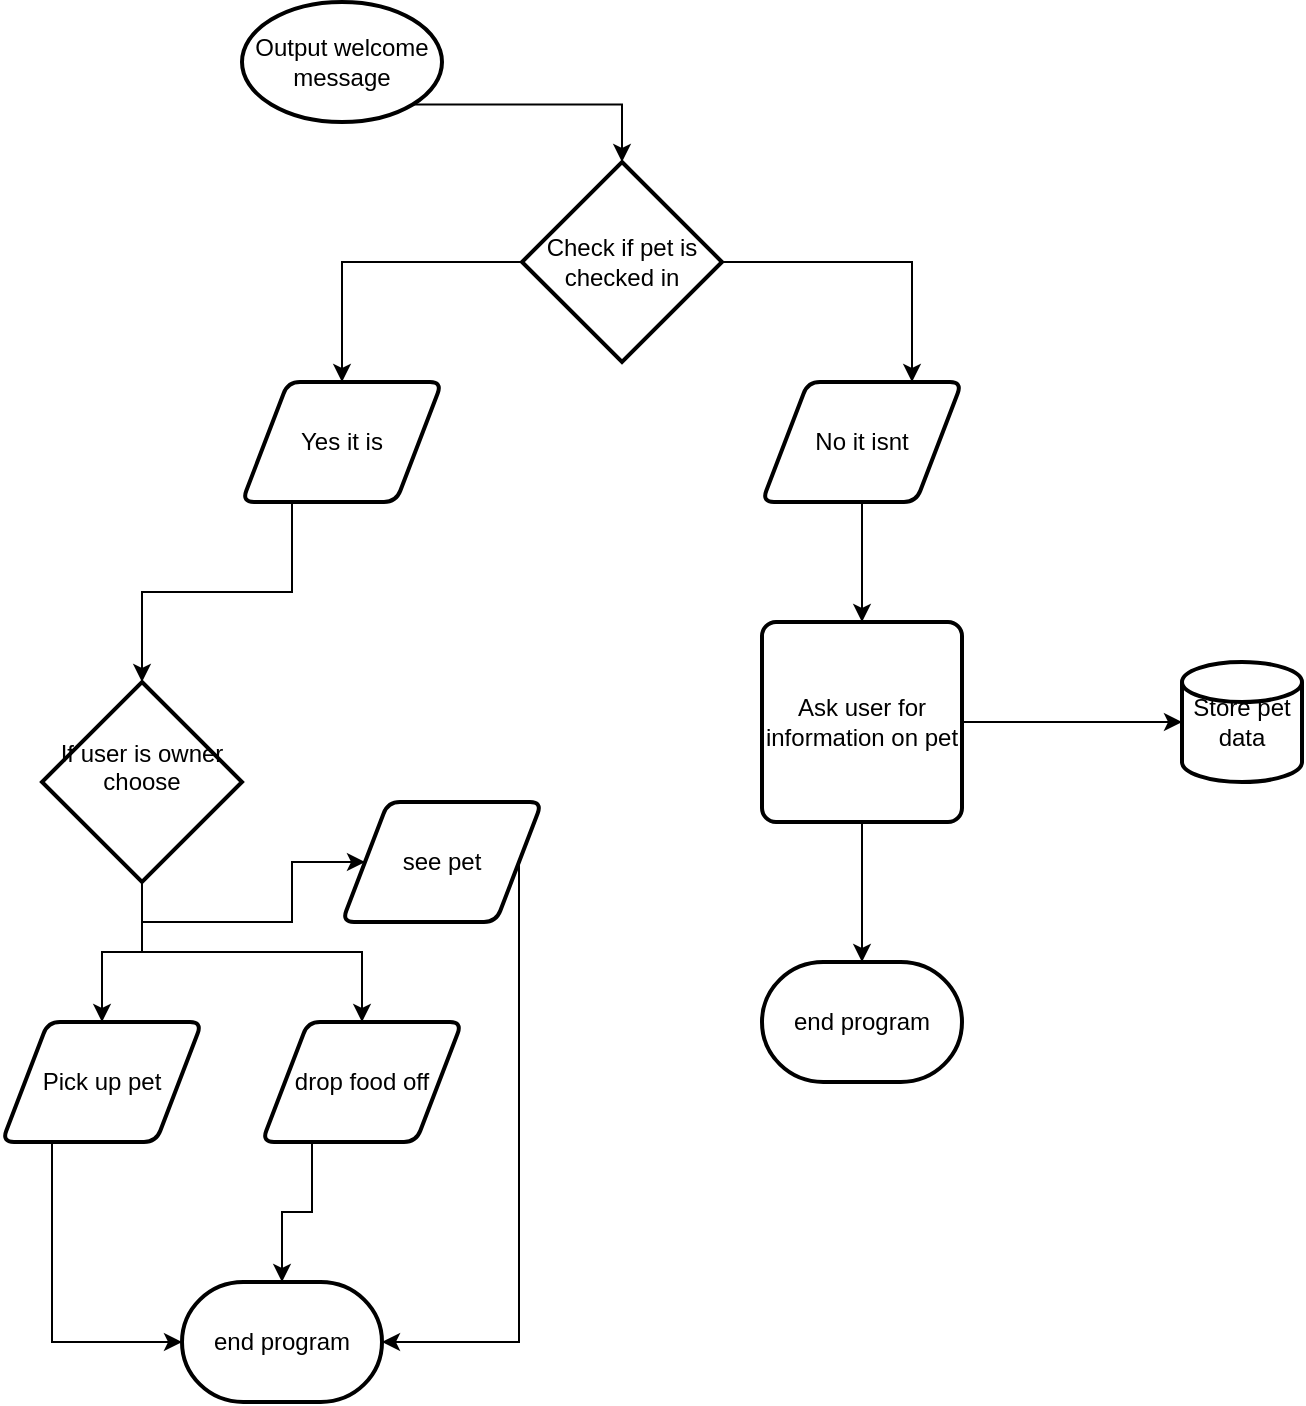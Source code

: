<mxfile version="24.7.6">
  <diagram name="Page-1" id="iFzpvZdFHotuhSdWt_Mr">
    <mxGraphModel dx="1050" dy="626" grid="1" gridSize="10" guides="1" tooltips="1" connect="1" arrows="1" fold="1" page="1" pageScale="1" pageWidth="850" pageHeight="1100" math="0" shadow="0">
      <root>
        <mxCell id="0" />
        <mxCell id="1" parent="0" />
        <mxCell id="CnuzjfT2MIIAcX5FWLCS-3" style="edgeStyle=orthogonalEdgeStyle;rounded=0;orthogonalLoop=1;jettySize=auto;html=1;exitX=0.855;exitY=0.855;exitDx=0;exitDy=0;exitPerimeter=0;" edge="1" parent="1" source="CnuzjfT2MIIAcX5FWLCS-1" target="CnuzjfT2MIIAcX5FWLCS-2">
          <mxGeometry relative="1" as="geometry" />
        </mxCell>
        <mxCell id="CnuzjfT2MIIAcX5FWLCS-1" value="Output welcome message" style="strokeWidth=2;html=1;shape=mxgraph.flowchart.start_1;whiteSpace=wrap;" vertex="1" parent="1">
          <mxGeometry x="130" y="90" width="100" height="60" as="geometry" />
        </mxCell>
        <mxCell id="CnuzjfT2MIIAcX5FWLCS-6" style="edgeStyle=orthogonalEdgeStyle;rounded=0;orthogonalLoop=1;jettySize=auto;html=1;exitX=0;exitY=0.5;exitDx=0;exitDy=0;exitPerimeter=0;" edge="1" parent="1" source="CnuzjfT2MIIAcX5FWLCS-2" target="CnuzjfT2MIIAcX5FWLCS-4">
          <mxGeometry relative="1" as="geometry" />
        </mxCell>
        <mxCell id="CnuzjfT2MIIAcX5FWLCS-7" style="edgeStyle=orthogonalEdgeStyle;rounded=0;orthogonalLoop=1;jettySize=auto;html=1;exitX=1;exitY=0.5;exitDx=0;exitDy=0;exitPerimeter=0;entryX=0.75;entryY=0;entryDx=0;entryDy=0;" edge="1" parent="1" source="CnuzjfT2MIIAcX5FWLCS-2" target="CnuzjfT2MIIAcX5FWLCS-5">
          <mxGeometry relative="1" as="geometry" />
        </mxCell>
        <mxCell id="CnuzjfT2MIIAcX5FWLCS-2" value="Check if pet is checked in" style="strokeWidth=2;html=1;shape=mxgraph.flowchart.decision;whiteSpace=wrap;" vertex="1" parent="1">
          <mxGeometry x="270" y="170" width="100" height="100" as="geometry" />
        </mxCell>
        <mxCell id="CnuzjfT2MIIAcX5FWLCS-4" value="Yes it is" style="shape=parallelogram;html=1;strokeWidth=2;perimeter=parallelogramPerimeter;whiteSpace=wrap;rounded=1;arcSize=12;size=0.23;" vertex="1" parent="1">
          <mxGeometry x="130" y="280" width="100" height="60" as="geometry" />
        </mxCell>
        <mxCell id="CnuzjfT2MIIAcX5FWLCS-9" style="edgeStyle=orthogonalEdgeStyle;rounded=0;orthogonalLoop=1;jettySize=auto;html=1;exitX=0.5;exitY=1;exitDx=0;exitDy=0;entryX=0.5;entryY=0;entryDx=0;entryDy=0;" edge="1" parent="1" source="CnuzjfT2MIIAcX5FWLCS-5" target="CnuzjfT2MIIAcX5FWLCS-8">
          <mxGeometry relative="1" as="geometry" />
        </mxCell>
        <mxCell id="CnuzjfT2MIIAcX5FWLCS-5" value="No it isnt" style="shape=parallelogram;html=1;strokeWidth=2;perimeter=parallelogramPerimeter;whiteSpace=wrap;rounded=1;arcSize=12;size=0.23;" vertex="1" parent="1">
          <mxGeometry x="390" y="280" width="100" height="60" as="geometry" />
        </mxCell>
        <mxCell id="CnuzjfT2MIIAcX5FWLCS-27" style="edgeStyle=orthogonalEdgeStyle;rounded=0;orthogonalLoop=1;jettySize=auto;html=1;exitX=1;exitY=0.5;exitDx=0;exitDy=0;" edge="1" parent="1" source="CnuzjfT2MIIAcX5FWLCS-8" target="CnuzjfT2MIIAcX5FWLCS-26">
          <mxGeometry relative="1" as="geometry" />
        </mxCell>
        <mxCell id="CnuzjfT2MIIAcX5FWLCS-8" value="&lt;div&gt;Ask user for information on pet&lt;/div&gt;" style="rounded=1;whiteSpace=wrap;html=1;absoluteArcSize=1;arcSize=14;strokeWidth=2;" vertex="1" parent="1">
          <mxGeometry x="390" y="400" width="100" height="100" as="geometry" />
        </mxCell>
        <mxCell id="CnuzjfT2MIIAcX5FWLCS-16" style="edgeStyle=orthogonalEdgeStyle;rounded=0;orthogonalLoop=1;jettySize=auto;html=1;exitX=0.5;exitY=1;exitDx=0;exitDy=0;exitPerimeter=0;entryX=0.5;entryY=0;entryDx=0;entryDy=0;" edge="1" parent="1" source="CnuzjfT2MIIAcX5FWLCS-11" target="CnuzjfT2MIIAcX5FWLCS-15">
          <mxGeometry relative="1" as="geometry" />
        </mxCell>
        <mxCell id="CnuzjfT2MIIAcX5FWLCS-20" style="edgeStyle=orthogonalEdgeStyle;rounded=0;orthogonalLoop=1;jettySize=auto;html=1;exitX=0.5;exitY=1;exitDx=0;exitDy=0;exitPerimeter=0;entryX=0.5;entryY=0;entryDx=0;entryDy=0;" edge="1" parent="1" source="CnuzjfT2MIIAcX5FWLCS-11" target="CnuzjfT2MIIAcX5FWLCS-19">
          <mxGeometry relative="1" as="geometry" />
        </mxCell>
        <mxCell id="CnuzjfT2MIIAcX5FWLCS-21" style="edgeStyle=orthogonalEdgeStyle;rounded=0;orthogonalLoop=1;jettySize=auto;html=1;exitX=0.5;exitY=1;exitDx=0;exitDy=0;exitPerimeter=0;" edge="1" parent="1" source="CnuzjfT2MIIAcX5FWLCS-11" target="CnuzjfT2MIIAcX5FWLCS-17">
          <mxGeometry relative="1" as="geometry" />
        </mxCell>
        <mxCell id="CnuzjfT2MIIAcX5FWLCS-11" value="&lt;div&gt;If user is owner&lt;/div&gt;&lt;div&gt;choose&lt;/div&gt;&lt;div&gt;&lt;br&gt;&lt;/div&gt;" style="strokeWidth=2;html=1;shape=mxgraph.flowchart.decision;whiteSpace=wrap;" vertex="1" parent="1">
          <mxGeometry x="30" y="430" width="100" height="100" as="geometry" />
        </mxCell>
        <mxCell id="CnuzjfT2MIIAcX5FWLCS-12" style="edgeStyle=orthogonalEdgeStyle;rounded=0;orthogonalLoop=1;jettySize=auto;html=1;exitX=0.25;exitY=1;exitDx=0;exitDy=0;entryX=0.5;entryY=0;entryDx=0;entryDy=0;entryPerimeter=0;" edge="1" parent="1" source="CnuzjfT2MIIAcX5FWLCS-4" target="CnuzjfT2MIIAcX5FWLCS-11">
          <mxGeometry relative="1" as="geometry" />
        </mxCell>
        <mxCell id="CnuzjfT2MIIAcX5FWLCS-15" value="Pick up pet" style="shape=parallelogram;html=1;strokeWidth=2;perimeter=parallelogramPerimeter;whiteSpace=wrap;rounded=1;arcSize=12;size=0.23;" vertex="1" parent="1">
          <mxGeometry x="10" y="600" width="100" height="60" as="geometry" />
        </mxCell>
        <mxCell id="CnuzjfT2MIIAcX5FWLCS-17" value="see pet" style="shape=parallelogram;html=1;strokeWidth=2;perimeter=parallelogramPerimeter;whiteSpace=wrap;rounded=1;arcSize=12;size=0.23;" vertex="1" parent="1">
          <mxGeometry x="180" y="490" width="100" height="60" as="geometry" />
        </mxCell>
        <mxCell id="CnuzjfT2MIIAcX5FWLCS-19" value="drop food off" style="shape=parallelogram;html=1;strokeWidth=2;perimeter=parallelogramPerimeter;whiteSpace=wrap;rounded=1;arcSize=12;size=0.23;" vertex="1" parent="1">
          <mxGeometry x="140" y="600" width="100" height="60" as="geometry" />
        </mxCell>
        <mxCell id="CnuzjfT2MIIAcX5FWLCS-22" value="end program" style="strokeWidth=2;html=1;shape=mxgraph.flowchart.terminator;whiteSpace=wrap;" vertex="1" parent="1">
          <mxGeometry x="100" y="730" width="100" height="60" as="geometry" />
        </mxCell>
        <mxCell id="CnuzjfT2MIIAcX5FWLCS-23" style="edgeStyle=orthogonalEdgeStyle;rounded=0;orthogonalLoop=1;jettySize=auto;html=1;exitX=1;exitY=0.5;exitDx=0;exitDy=0;entryX=1;entryY=0.5;entryDx=0;entryDy=0;entryPerimeter=0;" edge="1" parent="1" source="CnuzjfT2MIIAcX5FWLCS-17" target="CnuzjfT2MIIAcX5FWLCS-22">
          <mxGeometry relative="1" as="geometry" />
        </mxCell>
        <mxCell id="CnuzjfT2MIIAcX5FWLCS-24" style="edgeStyle=orthogonalEdgeStyle;rounded=0;orthogonalLoop=1;jettySize=auto;html=1;exitX=0.25;exitY=1;exitDx=0;exitDy=0;entryX=0.5;entryY=0;entryDx=0;entryDy=0;entryPerimeter=0;" edge="1" parent="1" source="CnuzjfT2MIIAcX5FWLCS-19" target="CnuzjfT2MIIAcX5FWLCS-22">
          <mxGeometry relative="1" as="geometry" />
        </mxCell>
        <mxCell id="CnuzjfT2MIIAcX5FWLCS-25" style="edgeStyle=orthogonalEdgeStyle;rounded=0;orthogonalLoop=1;jettySize=auto;html=1;exitX=0.25;exitY=1;exitDx=0;exitDy=0;entryX=0;entryY=0.5;entryDx=0;entryDy=0;entryPerimeter=0;" edge="1" parent="1" source="CnuzjfT2MIIAcX5FWLCS-15" target="CnuzjfT2MIIAcX5FWLCS-22">
          <mxGeometry relative="1" as="geometry" />
        </mxCell>
        <mxCell id="CnuzjfT2MIIAcX5FWLCS-26" value="Store pet data" style="strokeWidth=2;html=1;shape=mxgraph.flowchart.database;whiteSpace=wrap;" vertex="1" parent="1">
          <mxGeometry x="600" y="420" width="60" height="60" as="geometry" />
        </mxCell>
        <mxCell id="CnuzjfT2MIIAcX5FWLCS-28" value="end program" style="strokeWidth=2;html=1;shape=mxgraph.flowchart.terminator;whiteSpace=wrap;" vertex="1" parent="1">
          <mxGeometry x="390" y="570" width="100" height="60" as="geometry" />
        </mxCell>
        <mxCell id="CnuzjfT2MIIAcX5FWLCS-29" style="edgeStyle=orthogonalEdgeStyle;rounded=0;orthogonalLoop=1;jettySize=auto;html=1;exitX=0.5;exitY=1;exitDx=0;exitDy=0;entryX=0.5;entryY=0;entryDx=0;entryDy=0;entryPerimeter=0;" edge="1" parent="1" source="CnuzjfT2MIIAcX5FWLCS-8" target="CnuzjfT2MIIAcX5FWLCS-28">
          <mxGeometry relative="1" as="geometry" />
        </mxCell>
      </root>
    </mxGraphModel>
  </diagram>
</mxfile>

